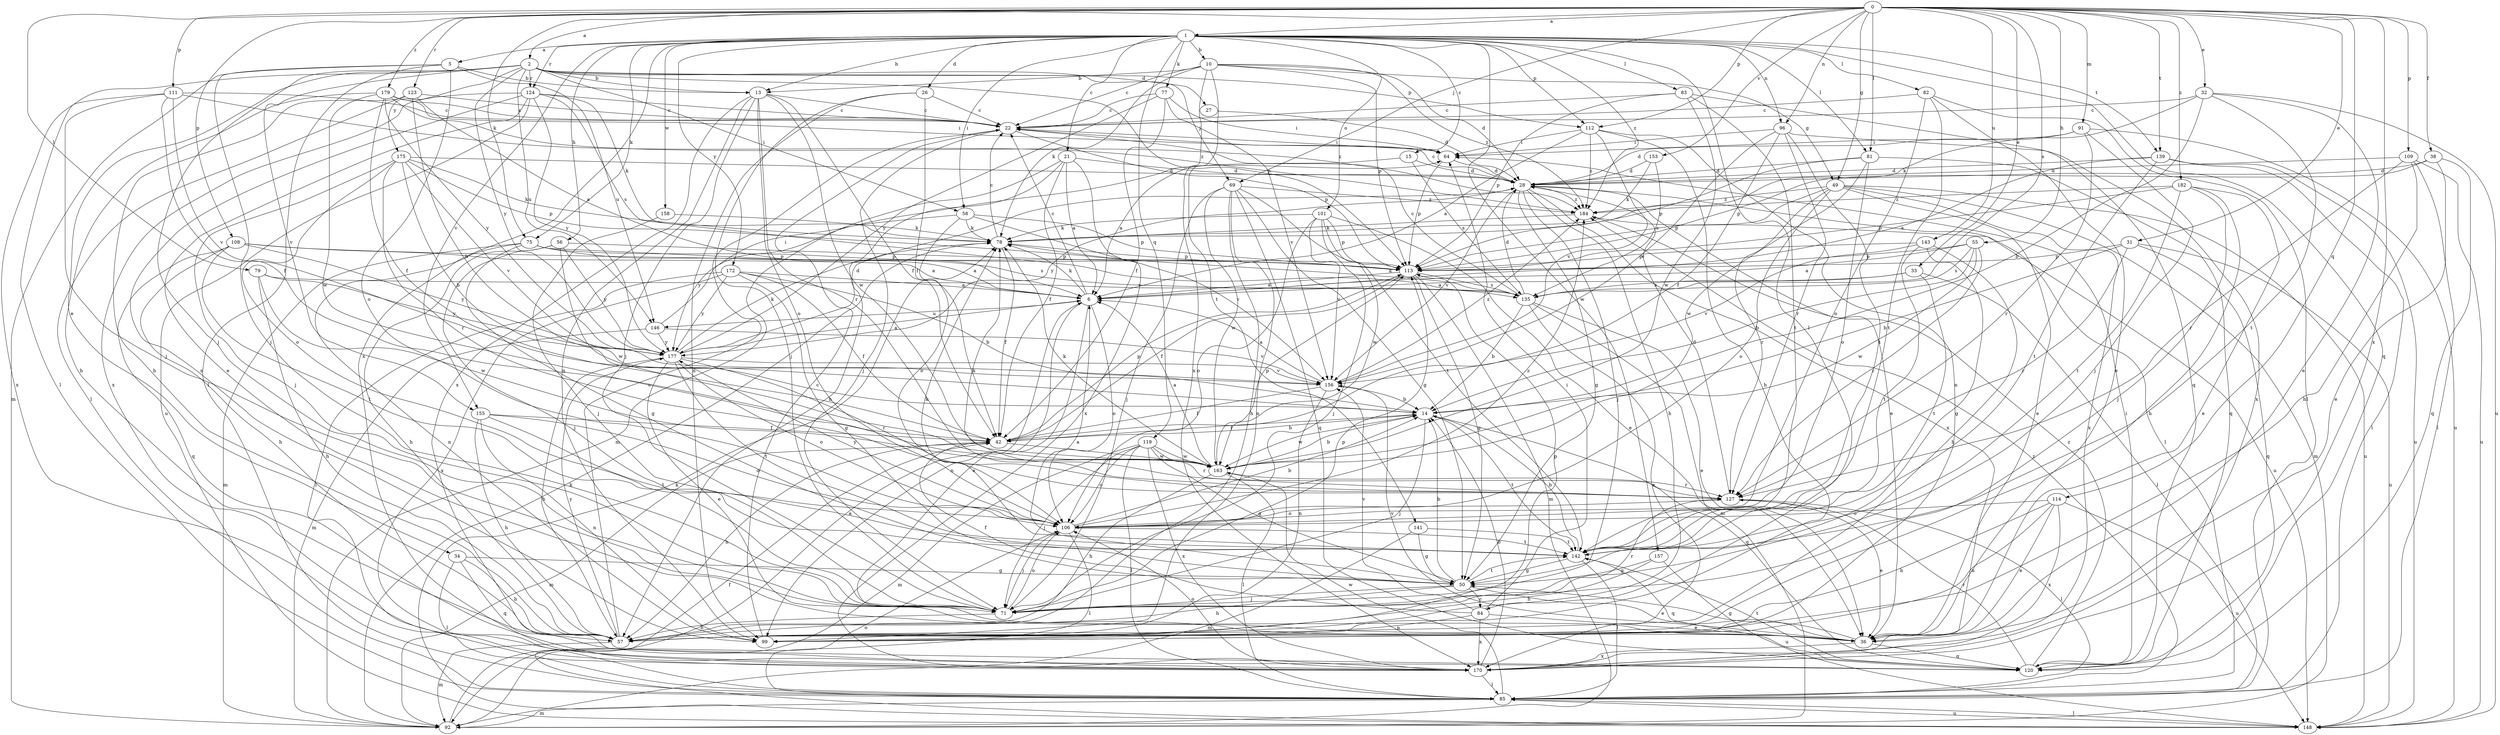strict digraph  {
0;
1;
2;
5;
6;
10;
13;
14;
15;
21;
22;
26;
27;
28;
31;
32;
33;
34;
36;
38;
42;
49;
50;
55;
56;
57;
58;
64;
69;
71;
75;
77;
78;
79;
81;
82;
83;
84;
85;
91;
92;
96;
99;
101;
106;
108;
109;
111;
112;
113;
114;
119;
120;
123;
124;
127;
135;
139;
141;
142;
143;
146;
148;
153;
155;
156;
157;
158;
163;
170;
172;
175;
177;
179;
182;
184;
0 -> 1  [label=a];
0 -> 2  [label=a];
0 -> 31  [label=e];
0 -> 32  [label=e];
0 -> 33  [label=e];
0 -> 38  [label=f];
0 -> 49  [label=g];
0 -> 55  [label=h];
0 -> 69  [label=j];
0 -> 75  [label=k];
0 -> 79  [label=l];
0 -> 81  [label=l];
0 -> 91  [label=m];
0 -> 96  [label=n];
0 -> 108  [label=p];
0 -> 109  [label=p];
0 -> 111  [label=p];
0 -> 112  [label=p];
0 -> 114  [label=q];
0 -> 123  [label=r];
0 -> 135  [label=s];
0 -> 139  [label=t];
0 -> 143  [label=u];
0 -> 153  [label=v];
0 -> 170  [label=x];
0 -> 179  [label=z];
0 -> 182  [label=z];
1 -> 5  [label=a];
1 -> 10  [label=b];
1 -> 13  [label=b];
1 -> 15  [label=c];
1 -> 21  [label=c];
1 -> 26  [label=d];
1 -> 56  [label=h];
1 -> 58  [label=i];
1 -> 75  [label=k];
1 -> 77  [label=k];
1 -> 81  [label=l];
1 -> 82  [label=l];
1 -> 83  [label=l];
1 -> 84  [label=l];
1 -> 96  [label=n];
1 -> 101  [label=o];
1 -> 112  [label=p];
1 -> 119  [label=q];
1 -> 120  [label=q];
1 -> 124  [label=r];
1 -> 139  [label=t];
1 -> 155  [label=v];
1 -> 157  [label=w];
1 -> 158  [label=w];
1 -> 170  [label=x];
1 -> 172  [label=y];
1 -> 184  [label=z];
2 -> 13  [label=b];
2 -> 27  [label=d];
2 -> 34  [label=e];
2 -> 58  [label=i];
2 -> 69  [label=j];
2 -> 71  [label=j];
2 -> 85  [label=l];
2 -> 112  [label=p];
2 -> 113  [label=p];
2 -> 124  [label=r];
2 -> 146  [label=u];
2 -> 155  [label=v];
2 -> 175  [label=y];
2 -> 177  [label=y];
5 -> 13  [label=b];
5 -> 71  [label=j];
5 -> 85  [label=l];
5 -> 92  [label=m];
5 -> 106  [label=o];
5 -> 146  [label=u];
6 -> 22  [label=c];
6 -> 36  [label=e];
6 -> 78  [label=k];
6 -> 99  [label=n];
6 -> 106  [label=o];
6 -> 146  [label=u];
10 -> 13  [label=b];
10 -> 22  [label=c];
10 -> 28  [label=d];
10 -> 49  [label=g];
10 -> 78  [label=k];
10 -> 113  [label=p];
10 -> 141  [label=t];
10 -> 170  [label=x];
10 -> 184  [label=z];
13 -> 22  [label=c];
13 -> 42  [label=f];
13 -> 71  [label=j];
13 -> 99  [label=n];
13 -> 106  [label=o];
13 -> 127  [label=r];
13 -> 163  [label=w];
13 -> 170  [label=x];
14 -> 42  [label=f];
14 -> 71  [label=j];
14 -> 120  [label=q];
14 -> 142  [label=t];
14 -> 163  [label=w];
15 -> 6  [label=a];
15 -> 28  [label=d];
15 -> 135  [label=s];
21 -> 6  [label=a];
21 -> 28  [label=d];
21 -> 42  [label=f];
21 -> 57  [label=h];
21 -> 92  [label=m];
21 -> 170  [label=x];
22 -> 64  [label=i];
22 -> 71  [label=j];
22 -> 113  [label=p];
26 -> 22  [label=c];
26 -> 42  [label=f];
26 -> 71  [label=j];
26 -> 99  [label=n];
27 -> 28  [label=d];
28 -> 22  [label=c];
28 -> 36  [label=e];
28 -> 50  [label=g];
28 -> 57  [label=h];
28 -> 71  [label=j];
28 -> 85  [label=l];
28 -> 156  [label=v];
28 -> 170  [label=x];
28 -> 177  [label=y];
28 -> 184  [label=z];
31 -> 14  [label=b];
31 -> 113  [label=p];
31 -> 120  [label=q];
31 -> 127  [label=r];
31 -> 148  [label=u];
32 -> 14  [label=b];
32 -> 22  [label=c];
32 -> 36  [label=e];
32 -> 78  [label=k];
32 -> 142  [label=t];
32 -> 148  [label=u];
33 -> 6  [label=a];
33 -> 85  [label=l];
33 -> 135  [label=s];
33 -> 142  [label=t];
34 -> 50  [label=g];
34 -> 57  [label=h];
34 -> 85  [label=l];
34 -> 120  [label=q];
36 -> 50  [label=g];
36 -> 120  [label=q];
36 -> 156  [label=v];
36 -> 170  [label=x];
38 -> 28  [label=d];
38 -> 36  [label=e];
38 -> 113  [label=p];
38 -> 120  [label=q];
42 -> 14  [label=b];
42 -> 57  [label=h];
42 -> 92  [label=m];
42 -> 113  [label=p];
42 -> 163  [label=w];
49 -> 36  [label=e];
49 -> 92  [label=m];
49 -> 106  [label=o];
49 -> 113  [label=p];
49 -> 127  [label=r];
49 -> 148  [label=u];
49 -> 170  [label=x];
49 -> 184  [label=z];
50 -> 6  [label=a];
50 -> 14  [label=b];
50 -> 36  [label=e];
50 -> 57  [label=h];
50 -> 71  [label=j];
50 -> 142  [label=t];
50 -> 84  [label=c];
55 -> 6  [label=a];
55 -> 14  [label=b];
55 -> 113  [label=p];
55 -> 127  [label=r];
55 -> 135  [label=s];
55 -> 163  [label=w];
56 -> 57  [label=h];
56 -> 71  [label=j];
56 -> 113  [label=p];
56 -> 163  [label=w];
56 -> 177  [label=y];
57 -> 22  [label=c];
57 -> 92  [label=m];
57 -> 177  [label=y];
58 -> 78  [label=k];
58 -> 106  [label=o];
58 -> 113  [label=p];
58 -> 156  [label=v];
58 -> 177  [label=y];
64 -> 28  [label=d];
64 -> 113  [label=p];
69 -> 50  [label=g];
69 -> 57  [label=h];
69 -> 71  [label=j];
69 -> 99  [label=n];
69 -> 120  [label=q];
69 -> 142  [label=t];
69 -> 163  [label=w];
69 -> 184  [label=z];
71 -> 57  [label=h];
71 -> 106  [label=o];
71 -> 113  [label=p];
71 -> 127  [label=r];
75 -> 6  [label=a];
75 -> 50  [label=g];
75 -> 92  [label=m];
75 -> 99  [label=n];
75 -> 113  [label=p];
75 -> 135  [label=s];
77 -> 22  [label=c];
77 -> 42  [label=f];
77 -> 64  [label=i];
77 -> 156  [label=v];
77 -> 177  [label=y];
78 -> 22  [label=c];
78 -> 42  [label=f];
78 -> 113  [label=p];
79 -> 57  [label=h];
79 -> 135  [label=s];
79 -> 163  [label=w];
79 -> 177  [label=y];
81 -> 28  [label=d];
81 -> 106  [label=o];
81 -> 113  [label=p];
81 -> 120  [label=q];
81 -> 163  [label=w];
82 -> 22  [label=c];
82 -> 36  [label=e];
82 -> 85  [label=l];
82 -> 106  [label=o];
82 -> 142  [label=t];
83 -> 22  [label=c];
83 -> 113  [label=p];
83 -> 120  [label=q];
83 -> 142  [label=t];
83 -> 163  [label=w];
84 -> 36  [label=e];
84 -> 42  [label=f];
84 -> 64  [label=i];
84 -> 99  [label=n];
84 -> 156  [label=v];
84 -> 170  [label=x];
85 -> 92  [label=m];
85 -> 148  [label=u];
85 -> 163  [label=w];
85 -> 184  [label=z];
91 -> 28  [label=d];
91 -> 64  [label=i];
91 -> 71  [label=j];
91 -> 127  [label=r];
91 -> 148  [label=u];
92 -> 6  [label=a];
92 -> 78  [label=k];
92 -> 106  [label=o];
96 -> 42  [label=f];
96 -> 64  [label=i];
96 -> 127  [label=r];
96 -> 142  [label=t];
96 -> 156  [label=v];
96 -> 170  [label=x];
99 -> 22  [label=c];
99 -> 113  [label=p];
101 -> 36  [label=e];
101 -> 71  [label=j];
101 -> 78  [label=k];
101 -> 106  [label=o];
101 -> 113  [label=p];
101 -> 156  [label=v];
101 -> 163  [label=w];
106 -> 14  [label=b];
106 -> 71  [label=j];
106 -> 85  [label=l];
106 -> 142  [label=t];
106 -> 177  [label=y];
106 -> 184  [label=z];
108 -> 6  [label=a];
108 -> 57  [label=h];
108 -> 113  [label=p];
108 -> 120  [label=q];
108 -> 142  [label=t];
108 -> 177  [label=y];
109 -> 28  [label=d];
109 -> 57  [label=h];
109 -> 85  [label=l];
109 -> 127  [label=r];
109 -> 148  [label=u];
111 -> 22  [label=c];
111 -> 42  [label=f];
111 -> 71  [label=j];
111 -> 156  [label=v];
111 -> 170  [label=x];
111 -> 184  [label=z];
112 -> 6  [label=a];
112 -> 57  [label=h];
112 -> 64  [label=i];
112 -> 99  [label=n];
112 -> 156  [label=v];
112 -> 184  [label=z];
113 -> 6  [label=a];
113 -> 42  [label=f];
113 -> 50  [label=g];
113 -> 92  [label=m];
113 -> 135  [label=s];
114 -> 36  [label=e];
114 -> 57  [label=h];
114 -> 99  [label=n];
114 -> 106  [label=o];
114 -> 148  [label=u];
114 -> 170  [label=x];
119 -> 50  [label=g];
119 -> 71  [label=j];
119 -> 85  [label=l];
119 -> 92  [label=m];
119 -> 106  [label=o];
119 -> 127  [label=r];
119 -> 163  [label=w];
119 -> 170  [label=x];
120 -> 64  [label=i];
120 -> 127  [label=r];
120 -> 142  [label=t];
120 -> 184  [label=z];
123 -> 6  [label=a];
123 -> 14  [label=b];
123 -> 22  [label=c];
123 -> 57  [label=h];
123 -> 85  [label=l];
124 -> 22  [label=c];
124 -> 36  [label=e];
124 -> 78  [label=k];
124 -> 99  [label=n];
124 -> 135  [label=s];
124 -> 148  [label=u];
124 -> 170  [label=x];
124 -> 177  [label=y];
127 -> 28  [label=d];
127 -> 36  [label=e];
127 -> 78  [label=k];
127 -> 85  [label=l];
127 -> 106  [label=o];
135 -> 14  [label=b];
135 -> 22  [label=c];
135 -> 28  [label=d];
135 -> 36  [label=e];
135 -> 78  [label=k];
135 -> 92  [label=m];
135 -> 170  [label=x];
139 -> 6  [label=a];
139 -> 28  [label=d];
139 -> 85  [label=l];
139 -> 142  [label=t];
139 -> 148  [label=u];
141 -> 50  [label=g];
141 -> 92  [label=m];
141 -> 142  [label=t];
142 -> 14  [label=b];
142 -> 50  [label=g];
142 -> 78  [label=k];
142 -> 85  [label=l];
142 -> 120  [label=q];
143 -> 50  [label=g];
143 -> 57  [label=h];
143 -> 113  [label=p];
143 -> 142  [label=t];
143 -> 156  [label=v];
146 -> 64  [label=i];
146 -> 92  [label=m];
146 -> 156  [label=v];
146 -> 177  [label=y];
148 -> 42  [label=f];
148 -> 78  [label=k];
148 -> 85  [label=l];
153 -> 28  [label=d];
153 -> 78  [label=k];
153 -> 135  [label=s];
155 -> 42  [label=f];
155 -> 57  [label=h];
155 -> 99  [label=n];
155 -> 106  [label=o];
155 -> 142  [label=t];
156 -> 6  [label=a];
156 -> 14  [label=b];
156 -> 42  [label=f];
156 -> 99  [label=n];
156 -> 184  [label=z];
157 -> 50  [label=g];
157 -> 57  [label=h];
157 -> 148  [label=u];
158 -> 71  [label=j];
158 -> 78  [label=k];
163 -> 6  [label=a];
163 -> 14  [label=b];
163 -> 57  [label=h];
163 -> 78  [label=k];
163 -> 85  [label=l];
163 -> 113  [label=p];
163 -> 127  [label=r];
170 -> 14  [label=b];
170 -> 85  [label=l];
170 -> 106  [label=o];
172 -> 6  [label=a];
172 -> 14  [label=b];
172 -> 42  [label=f];
172 -> 50  [label=g];
172 -> 85  [label=l];
172 -> 170  [label=x];
172 -> 177  [label=y];
175 -> 14  [label=b];
175 -> 28  [label=d];
175 -> 71  [label=j];
175 -> 78  [label=k];
175 -> 106  [label=o];
175 -> 113  [label=p];
175 -> 127  [label=r];
175 -> 156  [label=v];
177 -> 6  [label=a];
177 -> 28  [label=d];
177 -> 36  [label=e];
177 -> 57  [label=h];
177 -> 78  [label=k];
177 -> 106  [label=o];
177 -> 127  [label=r];
177 -> 142  [label=t];
177 -> 156  [label=v];
179 -> 22  [label=c];
179 -> 42  [label=f];
179 -> 57  [label=h];
179 -> 64  [label=i];
179 -> 163  [label=w];
179 -> 177  [label=y];
179 -> 184  [label=z];
182 -> 36  [label=e];
182 -> 57  [label=h];
182 -> 71  [label=j];
182 -> 113  [label=p];
182 -> 142  [label=t];
182 -> 184  [label=z];
184 -> 78  [label=k];
184 -> 148  [label=u];
}
